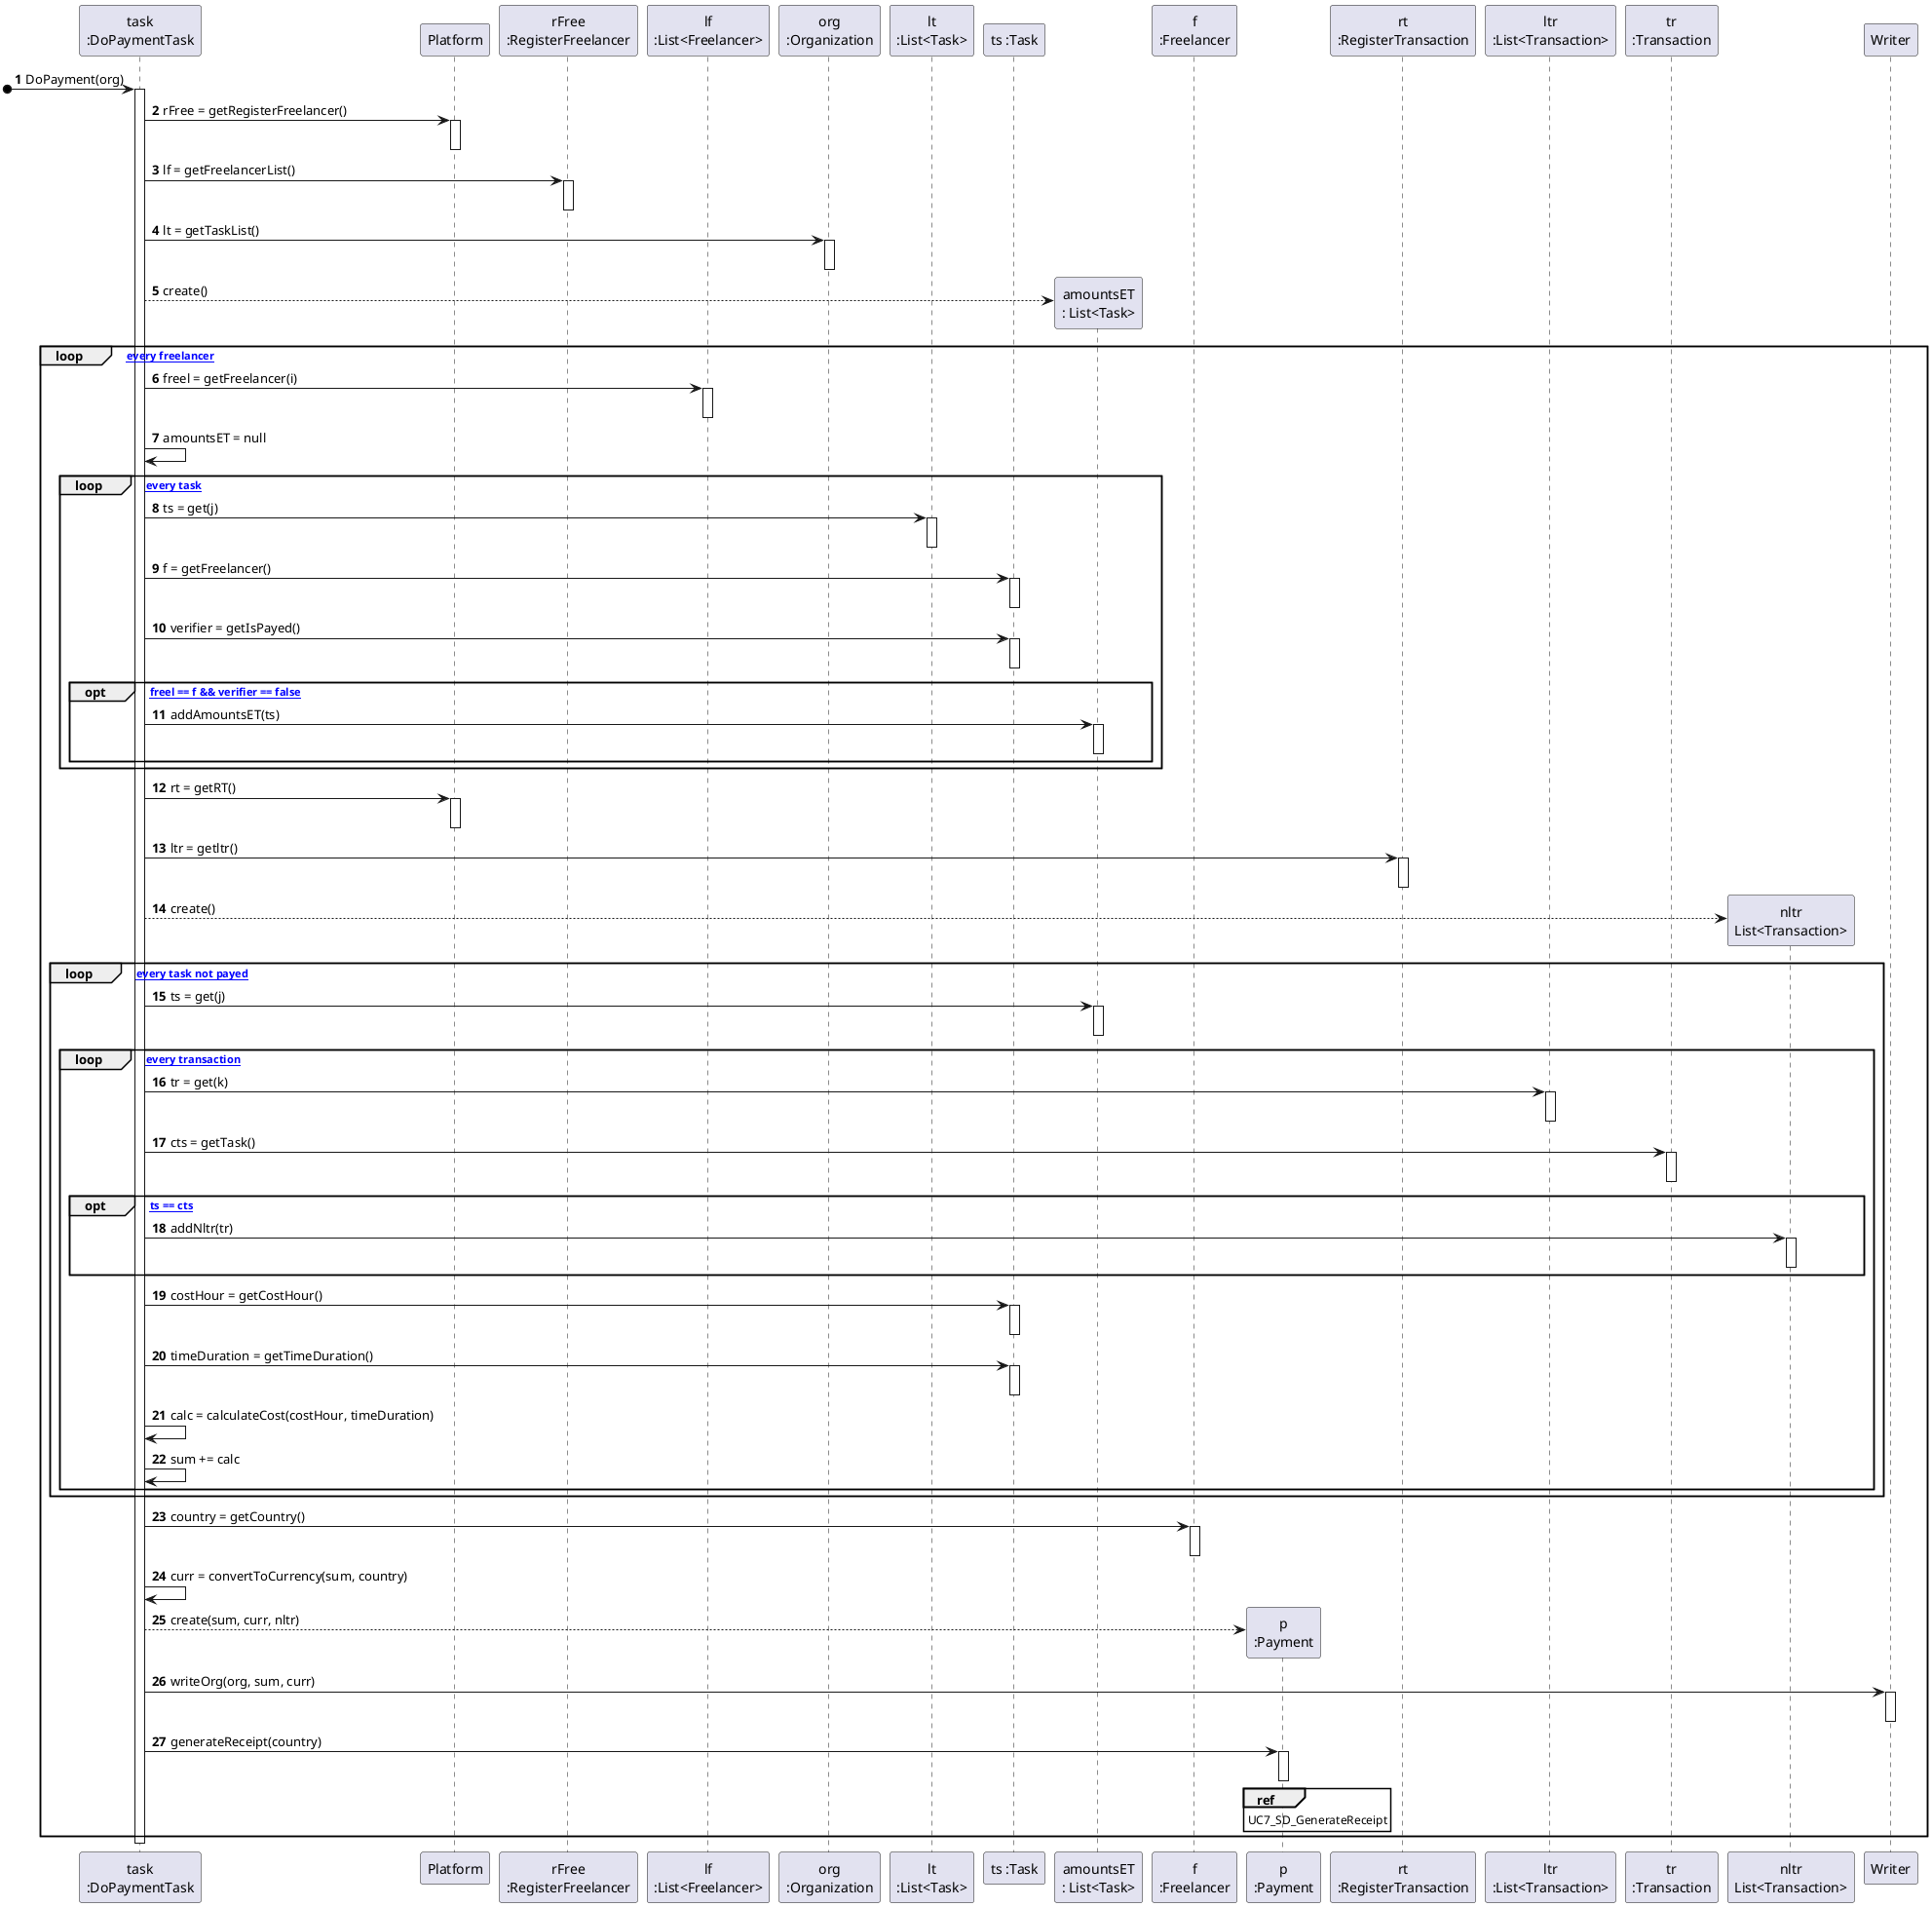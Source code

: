 @startuml
autonumber

participant "task\n:DoPaymentTask" as TASK
participant "Platform" as P
participant "rFree\n:RegisterFreelancer" as RF
participant "lf\n:List<Freelancer>" as LF
participant "org\n:Organization" as O
participant "lt\n:List<Task>" as LT

participant "ts :Task" as T
participant "amountsET\n: List<Task>" as LTS
participant "f\n:Freelancer" as F
participant "p\n:Payment" as PA
participant "rt\n:RegisterTransaction" as RT
participant "ltr\n:List<Transaction>" as LTR
participant "tr\n:Transaction" as TR
participant "nltr\nList<Transaction>" as NLTR
participant "Writer" as W

[o-> TASK : DoPayment(org)
activate TASK


TASK -> P : rFree = getRegisterFreelancer()
activate P
deactivate P
TASK -> RF : lf = getFreelancerList()
activate RF
deactivate RF

TASK -> O : lt = getTaskList()
activate O
deactivate O

TASK --> LTS** : create()

loop [for every freelancer]
TASK -> LF : freel = getFreelancer(i)
activate LF
deactivate LF

TASK -> TASK : amountsET = null

loop [for every task]

TASK -> LT : ts = get(j)
activate LT
deactivate LT


TASK -> T : f = getFreelancer()
activate T
deactivate T

TASK -> T : verifier = getIsPayed()
activate T
deactivate T

opt [if freel == f && verifier == false]



TASK -> LTS : addAmountsET(ts)
activate LTS
deactivate LTS

end opt
end loop


TASK -> P : rt = getRT()
activate P
deactivate P

TASK -> RT : ltr = getltr()
activate RT
deactivate RT

TASK --> NLTR** : create()

loop [for every task not payed]
TASK -> LTS : ts = get(j)
activate LTS
deactivate LTS
loop [for every transaction]

TASK -> LTR : tr = get(k)
activate LTR
deactivate LTR

TASK -> TR : cts = getTask()
activate TR
deactivate TR


opt [if ts == cts]
TASK -> NLTR : addNltr(tr)
activate NLTR
deactivate NLTR
end opt



TASK -> T : costHour = getCostHour()
activate T
deactivate T

TASK -> T : timeDuration = getTimeDuration()
activate T
deactivate T
TASK -> TASK : calc = calculateCost(costHour, timeDuration)

TASK -> TASK : sum += calc
end loop

end loop

TASK -> F : country = getCountry()
activate F
deactivate F

TASK -> TASK : curr = convertToCurrency(sum, country)



TASK --> PA** : create(sum, curr, nltr)

TASK -> W : writeOrg(org, sum, curr)
activate W
deactivate W

TASK -> PA : generateReceipt(country)
activate PA
deactivate PA




ref over PA : UC7_SD_GenerateReceipt

end loop

deactivate TASK
@enduml